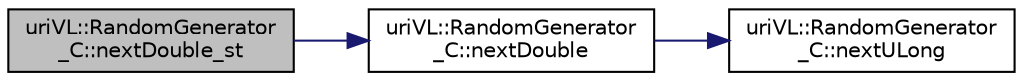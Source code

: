 digraph "uriVL::RandomGenerator_C::nextDouble_st"
{
  edge [fontname="Helvetica",fontsize="10",labelfontname="Helvetica",labelfontsize="10"];
  node [fontname="Helvetica",fontsize="10",shape=record];
  rankdir="LR";
  Node1 [label="uriVL::RandomGenerator\l_C::nextDouble_st",height=0.2,width=0.4,color="black", fillcolor="grey75", style="filled", fontcolor="black"];
  Node1 -> Node2 [color="midnightblue",fontsize="10",style="solid",fontname="Helvetica"];
  Node2 [label="uriVL::RandomGenerator\l_C::nextDouble",height=0.2,width=0.4,color="black", fillcolor="white", style="filled",URL="$classuriVL_1_1RandomGenerator__C.html#a0db85bb5d87d0ae40d86ce75c6474498",tooltip="Returns a new uniformly distributed double pseudo-random number in the range specified. "];
  Node2 -> Node3 [color="midnightblue",fontsize="10",style="solid",fontname="Helvetica"];
  Node3 [label="uriVL::RandomGenerator\l_C::nextULong",height=0.2,width=0.4,color="black", fillcolor="white", style="filled",URL="$classuriVL_1_1RandomGenerator__C.html#ae97492f68d5a9969d1b8b70634304568",tooltip="Returns a new uniformly-distributed unsigned long pseudo-random number in the full range of the data ..."];
}
